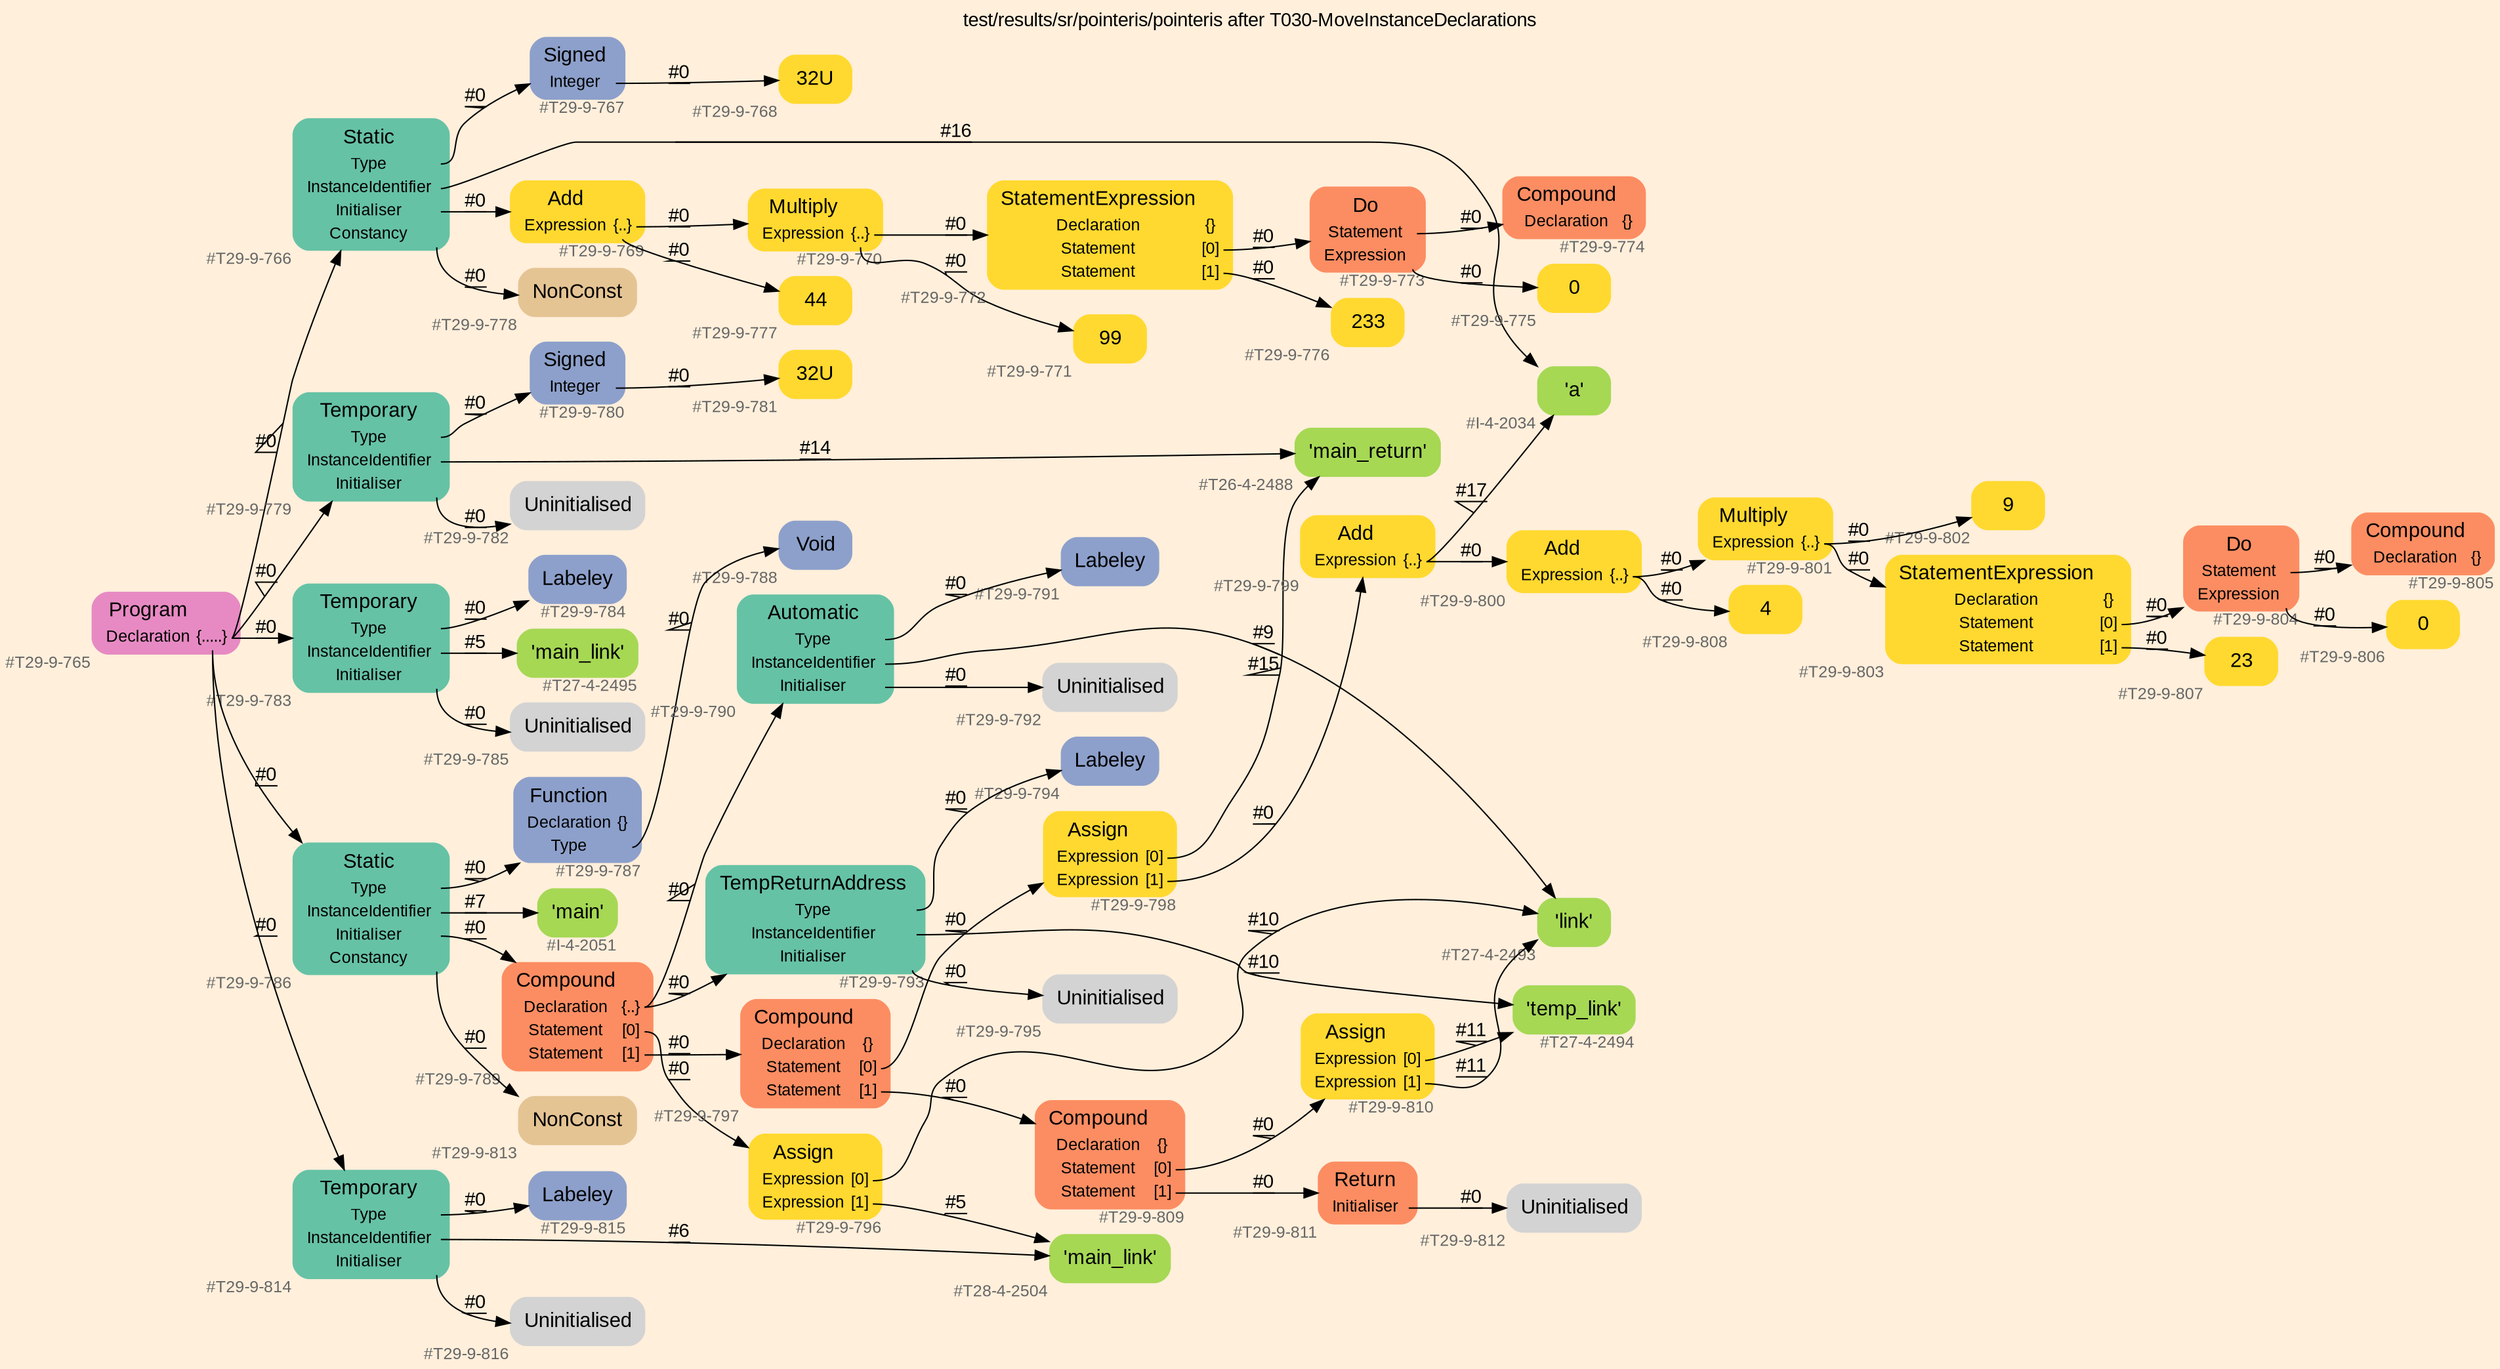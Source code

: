 digraph "test/results/sr/pointeris/pointeris after T030-MoveInstanceDeclarations" {
label = "test/results/sr/pointeris/pointeris after T030-MoveInstanceDeclarations"
labelloc = t
graph [
    rankdir = "LR"
    ranksep = 0.3
    bgcolor = antiquewhite1
    color = black
    fontcolor = black
    fontname = "Arial"
];
node [
    fontname = "Arial"
];
edge [
    fontname = "Arial"
];

// -------------------- node figure --------------------
// -------- block #T29-9-765 ----------
"#T29-9-765" [
    fillcolor = "/set28/4"
    xlabel = "#T29-9-765"
    fontsize = "12"
    fontcolor = grey40
    shape = "plaintext"
    label = <<TABLE BORDER="0" CELLBORDER="0" CELLSPACING="0">
     <TR><TD><FONT COLOR="black" POINT-SIZE="15">Program</FONT></TD></TR>
     <TR><TD><FONT COLOR="black" POINT-SIZE="12">Declaration</FONT></TD><TD PORT="port0"><FONT COLOR="black" POINT-SIZE="12">{.....}</FONT></TD></TR>
    </TABLE>>
    style = "rounded,filled"
];

// -------- block #T29-9-766 ----------
"#T29-9-766" [
    fillcolor = "/set28/1"
    xlabel = "#T29-9-766"
    fontsize = "12"
    fontcolor = grey40
    shape = "plaintext"
    label = <<TABLE BORDER="0" CELLBORDER="0" CELLSPACING="0">
     <TR><TD><FONT COLOR="black" POINT-SIZE="15">Static</FONT></TD></TR>
     <TR><TD><FONT COLOR="black" POINT-SIZE="12">Type</FONT></TD><TD PORT="port0"></TD></TR>
     <TR><TD><FONT COLOR="black" POINT-SIZE="12">InstanceIdentifier</FONT></TD><TD PORT="port1"></TD></TR>
     <TR><TD><FONT COLOR="black" POINT-SIZE="12">Initialiser</FONT></TD><TD PORT="port2"></TD></TR>
     <TR><TD><FONT COLOR="black" POINT-SIZE="12">Constancy</FONT></TD><TD PORT="port3"></TD></TR>
    </TABLE>>
    style = "rounded,filled"
];

// -------- block #T29-9-767 ----------
"#T29-9-767" [
    fillcolor = "/set28/3"
    xlabel = "#T29-9-767"
    fontsize = "12"
    fontcolor = grey40
    shape = "plaintext"
    label = <<TABLE BORDER="0" CELLBORDER="0" CELLSPACING="0">
     <TR><TD><FONT COLOR="black" POINT-SIZE="15">Signed</FONT></TD></TR>
     <TR><TD><FONT COLOR="black" POINT-SIZE="12">Integer</FONT></TD><TD PORT="port0"></TD></TR>
    </TABLE>>
    style = "rounded,filled"
];

// -------- block #T29-9-768 ----------
"#T29-9-768" [
    fillcolor = "/set28/6"
    xlabel = "#T29-9-768"
    fontsize = "12"
    fontcolor = grey40
    shape = "plaintext"
    label = <<TABLE BORDER="0" CELLBORDER="0" CELLSPACING="0">
     <TR><TD><FONT COLOR="black" POINT-SIZE="15">32U</FONT></TD></TR>
    </TABLE>>
    style = "rounded,filled"
];

// -------- block #I-4-2034 ----------
"#I-4-2034" [
    fillcolor = "/set28/5"
    xlabel = "#I-4-2034"
    fontsize = "12"
    fontcolor = grey40
    shape = "plaintext"
    label = <<TABLE BORDER="0" CELLBORDER="0" CELLSPACING="0">
     <TR><TD><FONT COLOR="black" POINT-SIZE="15">'a'</FONT></TD></TR>
    </TABLE>>
    style = "rounded,filled"
];

// -------- block #T29-9-769 ----------
"#T29-9-769" [
    fillcolor = "/set28/6"
    xlabel = "#T29-9-769"
    fontsize = "12"
    fontcolor = grey40
    shape = "plaintext"
    label = <<TABLE BORDER="0" CELLBORDER="0" CELLSPACING="0">
     <TR><TD><FONT COLOR="black" POINT-SIZE="15">Add</FONT></TD></TR>
     <TR><TD><FONT COLOR="black" POINT-SIZE="12">Expression</FONT></TD><TD PORT="port0"><FONT COLOR="black" POINT-SIZE="12">{..}</FONT></TD></TR>
    </TABLE>>
    style = "rounded,filled"
];

// -------- block #T29-9-770 ----------
"#T29-9-770" [
    fillcolor = "/set28/6"
    xlabel = "#T29-9-770"
    fontsize = "12"
    fontcolor = grey40
    shape = "plaintext"
    label = <<TABLE BORDER="0" CELLBORDER="0" CELLSPACING="0">
     <TR><TD><FONT COLOR="black" POINT-SIZE="15">Multiply</FONT></TD></TR>
     <TR><TD><FONT COLOR="black" POINT-SIZE="12">Expression</FONT></TD><TD PORT="port0"><FONT COLOR="black" POINT-SIZE="12">{..}</FONT></TD></TR>
    </TABLE>>
    style = "rounded,filled"
];

// -------- block #T29-9-771 ----------
"#T29-9-771" [
    fillcolor = "/set28/6"
    xlabel = "#T29-9-771"
    fontsize = "12"
    fontcolor = grey40
    shape = "plaintext"
    label = <<TABLE BORDER="0" CELLBORDER="0" CELLSPACING="0">
     <TR><TD><FONT COLOR="black" POINT-SIZE="15">99</FONT></TD></TR>
    </TABLE>>
    style = "rounded,filled"
];

// -------- block #T29-9-772 ----------
"#T29-9-772" [
    fillcolor = "/set28/6"
    xlabel = "#T29-9-772"
    fontsize = "12"
    fontcolor = grey40
    shape = "plaintext"
    label = <<TABLE BORDER="0" CELLBORDER="0" CELLSPACING="0">
     <TR><TD><FONT COLOR="black" POINT-SIZE="15">StatementExpression</FONT></TD></TR>
     <TR><TD><FONT COLOR="black" POINT-SIZE="12">Declaration</FONT></TD><TD PORT="port0"><FONT COLOR="black" POINT-SIZE="12">{}</FONT></TD></TR>
     <TR><TD><FONT COLOR="black" POINT-SIZE="12">Statement</FONT></TD><TD PORT="port1"><FONT COLOR="black" POINT-SIZE="12">[0]</FONT></TD></TR>
     <TR><TD><FONT COLOR="black" POINT-SIZE="12">Statement</FONT></TD><TD PORT="port2"><FONT COLOR="black" POINT-SIZE="12">[1]</FONT></TD></TR>
    </TABLE>>
    style = "rounded,filled"
];

// -------- block #T29-9-773 ----------
"#T29-9-773" [
    fillcolor = "/set28/2"
    xlabel = "#T29-9-773"
    fontsize = "12"
    fontcolor = grey40
    shape = "plaintext"
    label = <<TABLE BORDER="0" CELLBORDER="0" CELLSPACING="0">
     <TR><TD><FONT COLOR="black" POINT-SIZE="15">Do</FONT></TD></TR>
     <TR><TD><FONT COLOR="black" POINT-SIZE="12">Statement</FONT></TD><TD PORT="port0"></TD></TR>
     <TR><TD><FONT COLOR="black" POINT-SIZE="12">Expression</FONT></TD><TD PORT="port1"></TD></TR>
    </TABLE>>
    style = "rounded,filled"
];

// -------- block #T29-9-774 ----------
"#T29-9-774" [
    fillcolor = "/set28/2"
    xlabel = "#T29-9-774"
    fontsize = "12"
    fontcolor = grey40
    shape = "plaintext"
    label = <<TABLE BORDER="0" CELLBORDER="0" CELLSPACING="0">
     <TR><TD><FONT COLOR="black" POINT-SIZE="15">Compound</FONT></TD></TR>
     <TR><TD><FONT COLOR="black" POINT-SIZE="12">Declaration</FONT></TD><TD PORT="port0"><FONT COLOR="black" POINT-SIZE="12">{}</FONT></TD></TR>
    </TABLE>>
    style = "rounded,filled"
];

// -------- block #T29-9-775 ----------
"#T29-9-775" [
    fillcolor = "/set28/6"
    xlabel = "#T29-9-775"
    fontsize = "12"
    fontcolor = grey40
    shape = "plaintext"
    label = <<TABLE BORDER="0" CELLBORDER="0" CELLSPACING="0">
     <TR><TD><FONT COLOR="black" POINT-SIZE="15">0</FONT></TD></TR>
    </TABLE>>
    style = "rounded,filled"
];

// -------- block #T29-9-776 ----------
"#T29-9-776" [
    fillcolor = "/set28/6"
    xlabel = "#T29-9-776"
    fontsize = "12"
    fontcolor = grey40
    shape = "plaintext"
    label = <<TABLE BORDER="0" CELLBORDER="0" CELLSPACING="0">
     <TR><TD><FONT COLOR="black" POINT-SIZE="15">233</FONT></TD></TR>
    </TABLE>>
    style = "rounded,filled"
];

// -------- block #T29-9-777 ----------
"#T29-9-777" [
    fillcolor = "/set28/6"
    xlabel = "#T29-9-777"
    fontsize = "12"
    fontcolor = grey40
    shape = "plaintext"
    label = <<TABLE BORDER="0" CELLBORDER="0" CELLSPACING="0">
     <TR><TD><FONT COLOR="black" POINT-SIZE="15">44</FONT></TD></TR>
    </TABLE>>
    style = "rounded,filled"
];

// -------- block #T29-9-778 ----------
"#T29-9-778" [
    fillcolor = "/set28/7"
    xlabel = "#T29-9-778"
    fontsize = "12"
    fontcolor = grey40
    shape = "plaintext"
    label = <<TABLE BORDER="0" CELLBORDER="0" CELLSPACING="0">
     <TR><TD><FONT COLOR="black" POINT-SIZE="15">NonConst</FONT></TD></TR>
    </TABLE>>
    style = "rounded,filled"
];

// -------- block #T29-9-779 ----------
"#T29-9-779" [
    fillcolor = "/set28/1"
    xlabel = "#T29-9-779"
    fontsize = "12"
    fontcolor = grey40
    shape = "plaintext"
    label = <<TABLE BORDER="0" CELLBORDER="0" CELLSPACING="0">
     <TR><TD><FONT COLOR="black" POINT-SIZE="15">Temporary</FONT></TD></TR>
     <TR><TD><FONT COLOR="black" POINT-SIZE="12">Type</FONT></TD><TD PORT="port0"></TD></TR>
     <TR><TD><FONT COLOR="black" POINT-SIZE="12">InstanceIdentifier</FONT></TD><TD PORT="port1"></TD></TR>
     <TR><TD><FONT COLOR="black" POINT-SIZE="12">Initialiser</FONT></TD><TD PORT="port2"></TD></TR>
    </TABLE>>
    style = "rounded,filled"
];

// -------- block #T29-9-780 ----------
"#T29-9-780" [
    fillcolor = "/set28/3"
    xlabel = "#T29-9-780"
    fontsize = "12"
    fontcolor = grey40
    shape = "plaintext"
    label = <<TABLE BORDER="0" CELLBORDER="0" CELLSPACING="0">
     <TR><TD><FONT COLOR="black" POINT-SIZE="15">Signed</FONT></TD></TR>
     <TR><TD><FONT COLOR="black" POINT-SIZE="12">Integer</FONT></TD><TD PORT="port0"></TD></TR>
    </TABLE>>
    style = "rounded,filled"
];

// -------- block #T29-9-781 ----------
"#T29-9-781" [
    fillcolor = "/set28/6"
    xlabel = "#T29-9-781"
    fontsize = "12"
    fontcolor = grey40
    shape = "plaintext"
    label = <<TABLE BORDER="0" CELLBORDER="0" CELLSPACING="0">
     <TR><TD><FONT COLOR="black" POINT-SIZE="15">32U</FONT></TD></TR>
    </TABLE>>
    style = "rounded,filled"
];

// -------- block #T26-4-2488 ----------
"#T26-4-2488" [
    fillcolor = "/set28/5"
    xlabel = "#T26-4-2488"
    fontsize = "12"
    fontcolor = grey40
    shape = "plaintext"
    label = <<TABLE BORDER="0" CELLBORDER="0" CELLSPACING="0">
     <TR><TD><FONT COLOR="black" POINT-SIZE="15">'main_return'</FONT></TD></TR>
    </TABLE>>
    style = "rounded,filled"
];

// -------- block #T29-9-782 ----------
"#T29-9-782" [
    xlabel = "#T29-9-782"
    fontsize = "12"
    fontcolor = grey40
    shape = "plaintext"
    label = <<TABLE BORDER="0" CELLBORDER="0" CELLSPACING="0">
     <TR><TD><FONT COLOR="black" POINT-SIZE="15">Uninitialised</FONT></TD></TR>
    </TABLE>>
    style = "rounded,filled"
];

// -------- block #T29-9-783 ----------
"#T29-9-783" [
    fillcolor = "/set28/1"
    xlabel = "#T29-9-783"
    fontsize = "12"
    fontcolor = grey40
    shape = "plaintext"
    label = <<TABLE BORDER="0" CELLBORDER="0" CELLSPACING="0">
     <TR><TD><FONT COLOR="black" POINT-SIZE="15">Temporary</FONT></TD></TR>
     <TR><TD><FONT COLOR="black" POINT-SIZE="12">Type</FONT></TD><TD PORT="port0"></TD></TR>
     <TR><TD><FONT COLOR="black" POINT-SIZE="12">InstanceIdentifier</FONT></TD><TD PORT="port1"></TD></TR>
     <TR><TD><FONT COLOR="black" POINT-SIZE="12">Initialiser</FONT></TD><TD PORT="port2"></TD></TR>
    </TABLE>>
    style = "rounded,filled"
];

// -------- block #T29-9-784 ----------
"#T29-9-784" [
    fillcolor = "/set28/3"
    xlabel = "#T29-9-784"
    fontsize = "12"
    fontcolor = grey40
    shape = "plaintext"
    label = <<TABLE BORDER="0" CELLBORDER="0" CELLSPACING="0">
     <TR><TD><FONT COLOR="black" POINT-SIZE="15">Labeley</FONT></TD></TR>
    </TABLE>>
    style = "rounded,filled"
];

// -------- block #T27-4-2495 ----------
"#T27-4-2495" [
    fillcolor = "/set28/5"
    xlabel = "#T27-4-2495"
    fontsize = "12"
    fontcolor = grey40
    shape = "plaintext"
    label = <<TABLE BORDER="0" CELLBORDER="0" CELLSPACING="0">
     <TR><TD><FONT COLOR="black" POINT-SIZE="15">'main_link'</FONT></TD></TR>
    </TABLE>>
    style = "rounded,filled"
];

// -------- block #T29-9-785 ----------
"#T29-9-785" [
    xlabel = "#T29-9-785"
    fontsize = "12"
    fontcolor = grey40
    shape = "plaintext"
    label = <<TABLE BORDER="0" CELLBORDER="0" CELLSPACING="0">
     <TR><TD><FONT COLOR="black" POINT-SIZE="15">Uninitialised</FONT></TD></TR>
    </TABLE>>
    style = "rounded,filled"
];

// -------- block #T29-9-786 ----------
"#T29-9-786" [
    fillcolor = "/set28/1"
    xlabel = "#T29-9-786"
    fontsize = "12"
    fontcolor = grey40
    shape = "plaintext"
    label = <<TABLE BORDER="0" CELLBORDER="0" CELLSPACING="0">
     <TR><TD><FONT COLOR="black" POINT-SIZE="15">Static</FONT></TD></TR>
     <TR><TD><FONT COLOR="black" POINT-SIZE="12">Type</FONT></TD><TD PORT="port0"></TD></TR>
     <TR><TD><FONT COLOR="black" POINT-SIZE="12">InstanceIdentifier</FONT></TD><TD PORT="port1"></TD></TR>
     <TR><TD><FONT COLOR="black" POINT-SIZE="12">Initialiser</FONT></TD><TD PORT="port2"></TD></TR>
     <TR><TD><FONT COLOR="black" POINT-SIZE="12">Constancy</FONT></TD><TD PORT="port3"></TD></TR>
    </TABLE>>
    style = "rounded,filled"
];

// -------- block #T29-9-787 ----------
"#T29-9-787" [
    fillcolor = "/set28/3"
    xlabel = "#T29-9-787"
    fontsize = "12"
    fontcolor = grey40
    shape = "plaintext"
    label = <<TABLE BORDER="0" CELLBORDER="0" CELLSPACING="0">
     <TR><TD><FONT COLOR="black" POINT-SIZE="15">Function</FONT></TD></TR>
     <TR><TD><FONT COLOR="black" POINT-SIZE="12">Declaration</FONT></TD><TD PORT="port0"><FONT COLOR="black" POINT-SIZE="12">{}</FONT></TD></TR>
     <TR><TD><FONT COLOR="black" POINT-SIZE="12">Type</FONT></TD><TD PORT="port1"></TD></TR>
    </TABLE>>
    style = "rounded,filled"
];

// -------- block #T29-9-788 ----------
"#T29-9-788" [
    fillcolor = "/set28/3"
    xlabel = "#T29-9-788"
    fontsize = "12"
    fontcolor = grey40
    shape = "plaintext"
    label = <<TABLE BORDER="0" CELLBORDER="0" CELLSPACING="0">
     <TR><TD><FONT COLOR="black" POINT-SIZE="15">Void</FONT></TD></TR>
    </TABLE>>
    style = "rounded,filled"
];

// -------- block #I-4-2051 ----------
"#I-4-2051" [
    fillcolor = "/set28/5"
    xlabel = "#I-4-2051"
    fontsize = "12"
    fontcolor = grey40
    shape = "plaintext"
    label = <<TABLE BORDER="0" CELLBORDER="0" CELLSPACING="0">
     <TR><TD><FONT COLOR="black" POINT-SIZE="15">'main'</FONT></TD></TR>
    </TABLE>>
    style = "rounded,filled"
];

// -------- block #T29-9-789 ----------
"#T29-9-789" [
    fillcolor = "/set28/2"
    xlabel = "#T29-9-789"
    fontsize = "12"
    fontcolor = grey40
    shape = "plaintext"
    label = <<TABLE BORDER="0" CELLBORDER="0" CELLSPACING="0">
     <TR><TD><FONT COLOR="black" POINT-SIZE="15">Compound</FONT></TD></TR>
     <TR><TD><FONT COLOR="black" POINT-SIZE="12">Declaration</FONT></TD><TD PORT="port0"><FONT COLOR="black" POINT-SIZE="12">{..}</FONT></TD></TR>
     <TR><TD><FONT COLOR="black" POINT-SIZE="12">Statement</FONT></TD><TD PORT="port1"><FONT COLOR="black" POINT-SIZE="12">[0]</FONT></TD></TR>
     <TR><TD><FONT COLOR="black" POINT-SIZE="12">Statement</FONT></TD><TD PORT="port2"><FONT COLOR="black" POINT-SIZE="12">[1]</FONT></TD></TR>
    </TABLE>>
    style = "rounded,filled"
];

// -------- block #T29-9-790 ----------
"#T29-9-790" [
    fillcolor = "/set28/1"
    xlabel = "#T29-9-790"
    fontsize = "12"
    fontcolor = grey40
    shape = "plaintext"
    label = <<TABLE BORDER="0" CELLBORDER="0" CELLSPACING="0">
     <TR><TD><FONT COLOR="black" POINT-SIZE="15">Automatic</FONT></TD></TR>
     <TR><TD><FONT COLOR="black" POINT-SIZE="12">Type</FONT></TD><TD PORT="port0"></TD></TR>
     <TR><TD><FONT COLOR="black" POINT-SIZE="12">InstanceIdentifier</FONT></TD><TD PORT="port1"></TD></TR>
     <TR><TD><FONT COLOR="black" POINT-SIZE="12">Initialiser</FONT></TD><TD PORT="port2"></TD></TR>
    </TABLE>>
    style = "rounded,filled"
];

// -------- block #T29-9-791 ----------
"#T29-9-791" [
    fillcolor = "/set28/3"
    xlabel = "#T29-9-791"
    fontsize = "12"
    fontcolor = grey40
    shape = "plaintext"
    label = <<TABLE BORDER="0" CELLBORDER="0" CELLSPACING="0">
     <TR><TD><FONT COLOR="black" POINT-SIZE="15">Labeley</FONT></TD></TR>
    </TABLE>>
    style = "rounded,filled"
];

// -------- block #T27-4-2493 ----------
"#T27-4-2493" [
    fillcolor = "/set28/5"
    xlabel = "#T27-4-2493"
    fontsize = "12"
    fontcolor = grey40
    shape = "plaintext"
    label = <<TABLE BORDER="0" CELLBORDER="0" CELLSPACING="0">
     <TR><TD><FONT COLOR="black" POINT-SIZE="15">'link'</FONT></TD></TR>
    </TABLE>>
    style = "rounded,filled"
];

// -------- block #T29-9-792 ----------
"#T29-9-792" [
    xlabel = "#T29-9-792"
    fontsize = "12"
    fontcolor = grey40
    shape = "plaintext"
    label = <<TABLE BORDER="0" CELLBORDER="0" CELLSPACING="0">
     <TR><TD><FONT COLOR="black" POINT-SIZE="15">Uninitialised</FONT></TD></TR>
    </TABLE>>
    style = "rounded,filled"
];

// -------- block #T29-9-793 ----------
"#T29-9-793" [
    fillcolor = "/set28/1"
    xlabel = "#T29-9-793"
    fontsize = "12"
    fontcolor = grey40
    shape = "plaintext"
    label = <<TABLE BORDER="0" CELLBORDER="0" CELLSPACING="0">
     <TR><TD><FONT COLOR="black" POINT-SIZE="15">TempReturnAddress</FONT></TD></TR>
     <TR><TD><FONT COLOR="black" POINT-SIZE="12">Type</FONT></TD><TD PORT="port0"></TD></TR>
     <TR><TD><FONT COLOR="black" POINT-SIZE="12">InstanceIdentifier</FONT></TD><TD PORT="port1"></TD></TR>
     <TR><TD><FONT COLOR="black" POINT-SIZE="12">Initialiser</FONT></TD><TD PORT="port2"></TD></TR>
    </TABLE>>
    style = "rounded,filled"
];

// -------- block #T29-9-794 ----------
"#T29-9-794" [
    fillcolor = "/set28/3"
    xlabel = "#T29-9-794"
    fontsize = "12"
    fontcolor = grey40
    shape = "plaintext"
    label = <<TABLE BORDER="0" CELLBORDER="0" CELLSPACING="0">
     <TR><TD><FONT COLOR="black" POINT-SIZE="15">Labeley</FONT></TD></TR>
    </TABLE>>
    style = "rounded,filled"
];

// -------- block #T27-4-2494 ----------
"#T27-4-2494" [
    fillcolor = "/set28/5"
    xlabel = "#T27-4-2494"
    fontsize = "12"
    fontcolor = grey40
    shape = "plaintext"
    label = <<TABLE BORDER="0" CELLBORDER="0" CELLSPACING="0">
     <TR><TD><FONT COLOR="black" POINT-SIZE="15">'temp_link'</FONT></TD></TR>
    </TABLE>>
    style = "rounded,filled"
];

// -------- block #T29-9-795 ----------
"#T29-9-795" [
    xlabel = "#T29-9-795"
    fontsize = "12"
    fontcolor = grey40
    shape = "plaintext"
    label = <<TABLE BORDER="0" CELLBORDER="0" CELLSPACING="0">
     <TR><TD><FONT COLOR="black" POINT-SIZE="15">Uninitialised</FONT></TD></TR>
    </TABLE>>
    style = "rounded,filled"
];

// -------- block #T29-9-796 ----------
"#T29-9-796" [
    fillcolor = "/set28/6"
    xlabel = "#T29-9-796"
    fontsize = "12"
    fontcolor = grey40
    shape = "plaintext"
    label = <<TABLE BORDER="0" CELLBORDER="0" CELLSPACING="0">
     <TR><TD><FONT COLOR="black" POINT-SIZE="15">Assign</FONT></TD></TR>
     <TR><TD><FONT COLOR="black" POINT-SIZE="12">Expression</FONT></TD><TD PORT="port0"><FONT COLOR="black" POINT-SIZE="12">[0]</FONT></TD></TR>
     <TR><TD><FONT COLOR="black" POINT-SIZE="12">Expression</FONT></TD><TD PORT="port1"><FONT COLOR="black" POINT-SIZE="12">[1]</FONT></TD></TR>
    </TABLE>>
    style = "rounded,filled"
];

// -------- block #T28-4-2504 ----------
"#T28-4-2504" [
    fillcolor = "/set28/5"
    xlabel = "#T28-4-2504"
    fontsize = "12"
    fontcolor = grey40
    shape = "plaintext"
    label = <<TABLE BORDER="0" CELLBORDER="0" CELLSPACING="0">
     <TR><TD><FONT COLOR="black" POINT-SIZE="15">'main_link'</FONT></TD></TR>
    </TABLE>>
    style = "rounded,filled"
];

// -------- block #T29-9-797 ----------
"#T29-9-797" [
    fillcolor = "/set28/2"
    xlabel = "#T29-9-797"
    fontsize = "12"
    fontcolor = grey40
    shape = "plaintext"
    label = <<TABLE BORDER="0" CELLBORDER="0" CELLSPACING="0">
     <TR><TD><FONT COLOR="black" POINT-SIZE="15">Compound</FONT></TD></TR>
     <TR><TD><FONT COLOR="black" POINT-SIZE="12">Declaration</FONT></TD><TD PORT="port0"><FONT COLOR="black" POINT-SIZE="12">{}</FONT></TD></TR>
     <TR><TD><FONT COLOR="black" POINT-SIZE="12">Statement</FONT></TD><TD PORT="port1"><FONT COLOR="black" POINT-SIZE="12">[0]</FONT></TD></TR>
     <TR><TD><FONT COLOR="black" POINT-SIZE="12">Statement</FONT></TD><TD PORT="port2"><FONT COLOR="black" POINT-SIZE="12">[1]</FONT></TD></TR>
    </TABLE>>
    style = "rounded,filled"
];

// -------- block #T29-9-798 ----------
"#T29-9-798" [
    fillcolor = "/set28/6"
    xlabel = "#T29-9-798"
    fontsize = "12"
    fontcolor = grey40
    shape = "plaintext"
    label = <<TABLE BORDER="0" CELLBORDER="0" CELLSPACING="0">
     <TR><TD><FONT COLOR="black" POINT-SIZE="15">Assign</FONT></TD></TR>
     <TR><TD><FONT COLOR="black" POINT-SIZE="12">Expression</FONT></TD><TD PORT="port0"><FONT COLOR="black" POINT-SIZE="12">[0]</FONT></TD></TR>
     <TR><TD><FONT COLOR="black" POINT-SIZE="12">Expression</FONT></TD><TD PORT="port1"><FONT COLOR="black" POINT-SIZE="12">[1]</FONT></TD></TR>
    </TABLE>>
    style = "rounded,filled"
];

// -------- block #T29-9-799 ----------
"#T29-9-799" [
    fillcolor = "/set28/6"
    xlabel = "#T29-9-799"
    fontsize = "12"
    fontcolor = grey40
    shape = "plaintext"
    label = <<TABLE BORDER="0" CELLBORDER="0" CELLSPACING="0">
     <TR><TD><FONT COLOR="black" POINT-SIZE="15">Add</FONT></TD></TR>
     <TR><TD><FONT COLOR="black" POINT-SIZE="12">Expression</FONT></TD><TD PORT="port0"><FONT COLOR="black" POINT-SIZE="12">{..}</FONT></TD></TR>
    </TABLE>>
    style = "rounded,filled"
];

// -------- block #T29-9-800 ----------
"#T29-9-800" [
    fillcolor = "/set28/6"
    xlabel = "#T29-9-800"
    fontsize = "12"
    fontcolor = grey40
    shape = "plaintext"
    label = <<TABLE BORDER="0" CELLBORDER="0" CELLSPACING="0">
     <TR><TD><FONT COLOR="black" POINT-SIZE="15">Add</FONT></TD></TR>
     <TR><TD><FONT COLOR="black" POINT-SIZE="12">Expression</FONT></TD><TD PORT="port0"><FONT COLOR="black" POINT-SIZE="12">{..}</FONT></TD></TR>
    </TABLE>>
    style = "rounded,filled"
];

// -------- block #T29-9-801 ----------
"#T29-9-801" [
    fillcolor = "/set28/6"
    xlabel = "#T29-9-801"
    fontsize = "12"
    fontcolor = grey40
    shape = "plaintext"
    label = <<TABLE BORDER="0" CELLBORDER="0" CELLSPACING="0">
     <TR><TD><FONT COLOR="black" POINT-SIZE="15">Multiply</FONT></TD></TR>
     <TR><TD><FONT COLOR="black" POINT-SIZE="12">Expression</FONT></TD><TD PORT="port0"><FONT COLOR="black" POINT-SIZE="12">{..}</FONT></TD></TR>
    </TABLE>>
    style = "rounded,filled"
];

// -------- block #T29-9-802 ----------
"#T29-9-802" [
    fillcolor = "/set28/6"
    xlabel = "#T29-9-802"
    fontsize = "12"
    fontcolor = grey40
    shape = "plaintext"
    label = <<TABLE BORDER="0" CELLBORDER="0" CELLSPACING="0">
     <TR><TD><FONT COLOR="black" POINT-SIZE="15">9</FONT></TD></TR>
    </TABLE>>
    style = "rounded,filled"
];

// -------- block #T29-9-803 ----------
"#T29-9-803" [
    fillcolor = "/set28/6"
    xlabel = "#T29-9-803"
    fontsize = "12"
    fontcolor = grey40
    shape = "plaintext"
    label = <<TABLE BORDER="0" CELLBORDER="0" CELLSPACING="0">
     <TR><TD><FONT COLOR="black" POINT-SIZE="15">StatementExpression</FONT></TD></TR>
     <TR><TD><FONT COLOR="black" POINT-SIZE="12">Declaration</FONT></TD><TD PORT="port0"><FONT COLOR="black" POINT-SIZE="12">{}</FONT></TD></TR>
     <TR><TD><FONT COLOR="black" POINT-SIZE="12">Statement</FONT></TD><TD PORT="port1"><FONT COLOR="black" POINT-SIZE="12">[0]</FONT></TD></TR>
     <TR><TD><FONT COLOR="black" POINT-SIZE="12">Statement</FONT></TD><TD PORT="port2"><FONT COLOR="black" POINT-SIZE="12">[1]</FONT></TD></TR>
    </TABLE>>
    style = "rounded,filled"
];

// -------- block #T29-9-804 ----------
"#T29-9-804" [
    fillcolor = "/set28/2"
    xlabel = "#T29-9-804"
    fontsize = "12"
    fontcolor = grey40
    shape = "plaintext"
    label = <<TABLE BORDER="0" CELLBORDER="0" CELLSPACING="0">
     <TR><TD><FONT COLOR="black" POINT-SIZE="15">Do</FONT></TD></TR>
     <TR><TD><FONT COLOR="black" POINT-SIZE="12">Statement</FONT></TD><TD PORT="port0"></TD></TR>
     <TR><TD><FONT COLOR="black" POINT-SIZE="12">Expression</FONT></TD><TD PORT="port1"></TD></TR>
    </TABLE>>
    style = "rounded,filled"
];

// -------- block #T29-9-805 ----------
"#T29-9-805" [
    fillcolor = "/set28/2"
    xlabel = "#T29-9-805"
    fontsize = "12"
    fontcolor = grey40
    shape = "plaintext"
    label = <<TABLE BORDER="0" CELLBORDER="0" CELLSPACING="0">
     <TR><TD><FONT COLOR="black" POINT-SIZE="15">Compound</FONT></TD></TR>
     <TR><TD><FONT COLOR="black" POINT-SIZE="12">Declaration</FONT></TD><TD PORT="port0"><FONT COLOR="black" POINT-SIZE="12">{}</FONT></TD></TR>
    </TABLE>>
    style = "rounded,filled"
];

// -------- block #T29-9-806 ----------
"#T29-9-806" [
    fillcolor = "/set28/6"
    xlabel = "#T29-9-806"
    fontsize = "12"
    fontcolor = grey40
    shape = "plaintext"
    label = <<TABLE BORDER="0" CELLBORDER="0" CELLSPACING="0">
     <TR><TD><FONT COLOR="black" POINT-SIZE="15">0</FONT></TD></TR>
    </TABLE>>
    style = "rounded,filled"
];

// -------- block #T29-9-807 ----------
"#T29-9-807" [
    fillcolor = "/set28/6"
    xlabel = "#T29-9-807"
    fontsize = "12"
    fontcolor = grey40
    shape = "plaintext"
    label = <<TABLE BORDER="0" CELLBORDER="0" CELLSPACING="0">
     <TR><TD><FONT COLOR="black" POINT-SIZE="15">23</FONT></TD></TR>
    </TABLE>>
    style = "rounded,filled"
];

// -------- block #T29-9-808 ----------
"#T29-9-808" [
    fillcolor = "/set28/6"
    xlabel = "#T29-9-808"
    fontsize = "12"
    fontcolor = grey40
    shape = "plaintext"
    label = <<TABLE BORDER="0" CELLBORDER="0" CELLSPACING="0">
     <TR><TD><FONT COLOR="black" POINT-SIZE="15">4</FONT></TD></TR>
    </TABLE>>
    style = "rounded,filled"
];

// -------- block #T29-9-809 ----------
"#T29-9-809" [
    fillcolor = "/set28/2"
    xlabel = "#T29-9-809"
    fontsize = "12"
    fontcolor = grey40
    shape = "plaintext"
    label = <<TABLE BORDER="0" CELLBORDER="0" CELLSPACING="0">
     <TR><TD><FONT COLOR="black" POINT-SIZE="15">Compound</FONT></TD></TR>
     <TR><TD><FONT COLOR="black" POINT-SIZE="12">Declaration</FONT></TD><TD PORT="port0"><FONT COLOR="black" POINT-SIZE="12">{}</FONT></TD></TR>
     <TR><TD><FONT COLOR="black" POINT-SIZE="12">Statement</FONT></TD><TD PORT="port1"><FONT COLOR="black" POINT-SIZE="12">[0]</FONT></TD></TR>
     <TR><TD><FONT COLOR="black" POINT-SIZE="12">Statement</FONT></TD><TD PORT="port2"><FONT COLOR="black" POINT-SIZE="12">[1]</FONT></TD></TR>
    </TABLE>>
    style = "rounded,filled"
];

// -------- block #T29-9-810 ----------
"#T29-9-810" [
    fillcolor = "/set28/6"
    xlabel = "#T29-9-810"
    fontsize = "12"
    fontcolor = grey40
    shape = "plaintext"
    label = <<TABLE BORDER="0" CELLBORDER="0" CELLSPACING="0">
     <TR><TD><FONT COLOR="black" POINT-SIZE="15">Assign</FONT></TD></TR>
     <TR><TD><FONT COLOR="black" POINT-SIZE="12">Expression</FONT></TD><TD PORT="port0"><FONT COLOR="black" POINT-SIZE="12">[0]</FONT></TD></TR>
     <TR><TD><FONT COLOR="black" POINT-SIZE="12">Expression</FONT></TD><TD PORT="port1"><FONT COLOR="black" POINT-SIZE="12">[1]</FONT></TD></TR>
    </TABLE>>
    style = "rounded,filled"
];

// -------- block #T29-9-811 ----------
"#T29-9-811" [
    fillcolor = "/set28/2"
    xlabel = "#T29-9-811"
    fontsize = "12"
    fontcolor = grey40
    shape = "plaintext"
    label = <<TABLE BORDER="0" CELLBORDER="0" CELLSPACING="0">
     <TR><TD><FONT COLOR="black" POINT-SIZE="15">Return</FONT></TD></TR>
     <TR><TD><FONT COLOR="black" POINT-SIZE="12">Initialiser</FONT></TD><TD PORT="port0"></TD></TR>
    </TABLE>>
    style = "rounded,filled"
];

// -------- block #T29-9-812 ----------
"#T29-9-812" [
    xlabel = "#T29-9-812"
    fontsize = "12"
    fontcolor = grey40
    shape = "plaintext"
    label = <<TABLE BORDER="0" CELLBORDER="0" CELLSPACING="0">
     <TR><TD><FONT COLOR="black" POINT-SIZE="15">Uninitialised</FONT></TD></TR>
    </TABLE>>
    style = "rounded,filled"
];

// -------- block #T29-9-813 ----------
"#T29-9-813" [
    fillcolor = "/set28/7"
    xlabel = "#T29-9-813"
    fontsize = "12"
    fontcolor = grey40
    shape = "plaintext"
    label = <<TABLE BORDER="0" CELLBORDER="0" CELLSPACING="0">
     <TR><TD><FONT COLOR="black" POINT-SIZE="15">NonConst</FONT></TD></TR>
    </TABLE>>
    style = "rounded,filled"
];

// -------- block #T29-9-814 ----------
"#T29-9-814" [
    fillcolor = "/set28/1"
    xlabel = "#T29-9-814"
    fontsize = "12"
    fontcolor = grey40
    shape = "plaintext"
    label = <<TABLE BORDER="0" CELLBORDER="0" CELLSPACING="0">
     <TR><TD><FONT COLOR="black" POINT-SIZE="15">Temporary</FONT></TD></TR>
     <TR><TD><FONT COLOR="black" POINT-SIZE="12">Type</FONT></TD><TD PORT="port0"></TD></TR>
     <TR><TD><FONT COLOR="black" POINT-SIZE="12">InstanceIdentifier</FONT></TD><TD PORT="port1"></TD></TR>
     <TR><TD><FONT COLOR="black" POINT-SIZE="12">Initialiser</FONT></TD><TD PORT="port2"></TD></TR>
    </TABLE>>
    style = "rounded,filled"
];

// -------- block #T29-9-815 ----------
"#T29-9-815" [
    fillcolor = "/set28/3"
    xlabel = "#T29-9-815"
    fontsize = "12"
    fontcolor = grey40
    shape = "plaintext"
    label = <<TABLE BORDER="0" CELLBORDER="0" CELLSPACING="0">
     <TR><TD><FONT COLOR="black" POINT-SIZE="15">Labeley</FONT></TD></TR>
    </TABLE>>
    style = "rounded,filled"
];

// -------- block #T29-9-816 ----------
"#T29-9-816" [
    xlabel = "#T29-9-816"
    fontsize = "12"
    fontcolor = grey40
    shape = "plaintext"
    label = <<TABLE BORDER="0" CELLBORDER="0" CELLSPACING="0">
     <TR><TD><FONT COLOR="black" POINT-SIZE="15">Uninitialised</FONT></TD></TR>
    </TABLE>>
    style = "rounded,filled"
];

"#T29-9-765":port0 -> "#T29-9-766" [
    label = "#0"
    decorate = true
    color = black
    fontcolor = black
];

"#T29-9-765":port0 -> "#T29-9-779" [
    label = "#0"
    decorate = true
    color = black
    fontcolor = black
];

"#T29-9-765":port0 -> "#T29-9-783" [
    label = "#0"
    decorate = true
    color = black
    fontcolor = black
];

"#T29-9-765":port0 -> "#T29-9-786" [
    label = "#0"
    decorate = true
    color = black
    fontcolor = black
];

"#T29-9-765":port0 -> "#T29-9-814" [
    label = "#0"
    decorate = true
    color = black
    fontcolor = black
];

"#T29-9-766":port0 -> "#T29-9-767" [
    label = "#0"
    decorate = true
    color = black
    fontcolor = black
];

"#T29-9-766":port1 -> "#I-4-2034" [
    label = "#16"
    decorate = true
    color = black
    fontcolor = black
];

"#T29-9-766":port2 -> "#T29-9-769" [
    label = "#0"
    decorate = true
    color = black
    fontcolor = black
];

"#T29-9-766":port3 -> "#T29-9-778" [
    label = "#0"
    decorate = true
    color = black
    fontcolor = black
];

"#T29-9-767":port0 -> "#T29-9-768" [
    label = "#0"
    decorate = true
    color = black
    fontcolor = black
];

"#T29-9-769":port0 -> "#T29-9-770" [
    label = "#0"
    decorate = true
    color = black
    fontcolor = black
];

"#T29-9-769":port0 -> "#T29-9-777" [
    label = "#0"
    decorate = true
    color = black
    fontcolor = black
];

"#T29-9-770":port0 -> "#T29-9-771" [
    label = "#0"
    decorate = true
    color = black
    fontcolor = black
];

"#T29-9-770":port0 -> "#T29-9-772" [
    label = "#0"
    decorate = true
    color = black
    fontcolor = black
];

"#T29-9-772":port1 -> "#T29-9-773" [
    label = "#0"
    decorate = true
    color = black
    fontcolor = black
];

"#T29-9-772":port2 -> "#T29-9-776" [
    label = "#0"
    decorate = true
    color = black
    fontcolor = black
];

"#T29-9-773":port0 -> "#T29-9-774" [
    label = "#0"
    decorate = true
    color = black
    fontcolor = black
];

"#T29-9-773":port1 -> "#T29-9-775" [
    label = "#0"
    decorate = true
    color = black
    fontcolor = black
];

"#T29-9-779":port0 -> "#T29-9-780" [
    label = "#0"
    decorate = true
    color = black
    fontcolor = black
];

"#T29-9-779":port1 -> "#T26-4-2488" [
    label = "#14"
    decorate = true
    color = black
    fontcolor = black
];

"#T29-9-779":port2 -> "#T29-9-782" [
    label = "#0"
    decorate = true
    color = black
    fontcolor = black
];

"#T29-9-780":port0 -> "#T29-9-781" [
    label = "#0"
    decorate = true
    color = black
    fontcolor = black
];

"#T29-9-783":port0 -> "#T29-9-784" [
    label = "#0"
    decorate = true
    color = black
    fontcolor = black
];

"#T29-9-783":port1 -> "#T27-4-2495" [
    label = "#5"
    decorate = true
    color = black
    fontcolor = black
];

"#T29-9-783":port2 -> "#T29-9-785" [
    label = "#0"
    decorate = true
    color = black
    fontcolor = black
];

"#T29-9-786":port0 -> "#T29-9-787" [
    label = "#0"
    decorate = true
    color = black
    fontcolor = black
];

"#T29-9-786":port1 -> "#I-4-2051" [
    label = "#7"
    decorate = true
    color = black
    fontcolor = black
];

"#T29-9-786":port2 -> "#T29-9-789" [
    label = "#0"
    decorate = true
    color = black
    fontcolor = black
];

"#T29-9-786":port3 -> "#T29-9-813" [
    label = "#0"
    decorate = true
    color = black
    fontcolor = black
];

"#T29-9-787":port1 -> "#T29-9-788" [
    label = "#0"
    decorate = true
    color = black
    fontcolor = black
];

"#T29-9-789":port0 -> "#T29-9-790" [
    label = "#0"
    decorate = true
    color = black
    fontcolor = black
];

"#T29-9-789":port0 -> "#T29-9-793" [
    label = "#0"
    decorate = true
    color = black
    fontcolor = black
];

"#T29-9-789":port1 -> "#T29-9-796" [
    label = "#0"
    decorate = true
    color = black
    fontcolor = black
];

"#T29-9-789":port2 -> "#T29-9-797" [
    label = "#0"
    decorate = true
    color = black
    fontcolor = black
];

"#T29-9-790":port0 -> "#T29-9-791" [
    label = "#0"
    decorate = true
    color = black
    fontcolor = black
];

"#T29-9-790":port1 -> "#T27-4-2493" [
    label = "#9"
    decorate = true
    color = black
    fontcolor = black
];

"#T29-9-790":port2 -> "#T29-9-792" [
    label = "#0"
    decorate = true
    color = black
    fontcolor = black
];

"#T29-9-793":port0 -> "#T29-9-794" [
    label = "#0"
    decorate = true
    color = black
    fontcolor = black
];

"#T29-9-793":port1 -> "#T27-4-2494" [
    label = "#10"
    decorate = true
    color = black
    fontcolor = black
];

"#T29-9-793":port2 -> "#T29-9-795" [
    label = "#0"
    decorate = true
    color = black
    fontcolor = black
];

"#T29-9-796":port0 -> "#T27-4-2493" [
    label = "#10"
    decorate = true
    color = black
    fontcolor = black
];

"#T29-9-796":port1 -> "#T28-4-2504" [
    label = "#5"
    decorate = true
    color = black
    fontcolor = black
];

"#T29-9-797":port1 -> "#T29-9-798" [
    label = "#0"
    decorate = true
    color = black
    fontcolor = black
];

"#T29-9-797":port2 -> "#T29-9-809" [
    label = "#0"
    decorate = true
    color = black
    fontcolor = black
];

"#T29-9-798":port0 -> "#T26-4-2488" [
    label = "#15"
    decorate = true
    color = black
    fontcolor = black
];

"#T29-9-798":port1 -> "#T29-9-799" [
    label = "#0"
    decorate = true
    color = black
    fontcolor = black
];

"#T29-9-799":port0 -> "#T29-9-800" [
    label = "#0"
    decorate = true
    color = black
    fontcolor = black
];

"#T29-9-799":port0 -> "#I-4-2034" [
    label = "#17"
    decorate = true
    color = black
    fontcolor = black
];

"#T29-9-800":port0 -> "#T29-9-801" [
    label = "#0"
    decorate = true
    color = black
    fontcolor = black
];

"#T29-9-800":port0 -> "#T29-9-808" [
    label = "#0"
    decorate = true
    color = black
    fontcolor = black
];

"#T29-9-801":port0 -> "#T29-9-802" [
    label = "#0"
    decorate = true
    color = black
    fontcolor = black
];

"#T29-9-801":port0 -> "#T29-9-803" [
    label = "#0"
    decorate = true
    color = black
    fontcolor = black
];

"#T29-9-803":port1 -> "#T29-9-804" [
    label = "#0"
    decorate = true
    color = black
    fontcolor = black
];

"#T29-9-803":port2 -> "#T29-9-807" [
    label = "#0"
    decorate = true
    color = black
    fontcolor = black
];

"#T29-9-804":port0 -> "#T29-9-805" [
    label = "#0"
    decorate = true
    color = black
    fontcolor = black
];

"#T29-9-804":port1 -> "#T29-9-806" [
    label = "#0"
    decorate = true
    color = black
    fontcolor = black
];

"#T29-9-809":port1 -> "#T29-9-810" [
    label = "#0"
    decorate = true
    color = black
    fontcolor = black
];

"#T29-9-809":port2 -> "#T29-9-811" [
    label = "#0"
    decorate = true
    color = black
    fontcolor = black
];

"#T29-9-810":port0 -> "#T27-4-2494" [
    label = "#11"
    decorate = true
    color = black
    fontcolor = black
];

"#T29-9-810":port1 -> "#T27-4-2493" [
    label = "#11"
    decorate = true
    color = black
    fontcolor = black
];

"#T29-9-811":port0 -> "#T29-9-812" [
    label = "#0"
    decorate = true
    color = black
    fontcolor = black
];

"#T29-9-814":port0 -> "#T29-9-815" [
    label = "#0"
    decorate = true
    color = black
    fontcolor = black
];

"#T29-9-814":port1 -> "#T28-4-2504" [
    label = "#6"
    decorate = true
    color = black
    fontcolor = black
];

"#T29-9-814":port2 -> "#T29-9-816" [
    label = "#0"
    decorate = true
    color = black
    fontcolor = black
];


}
